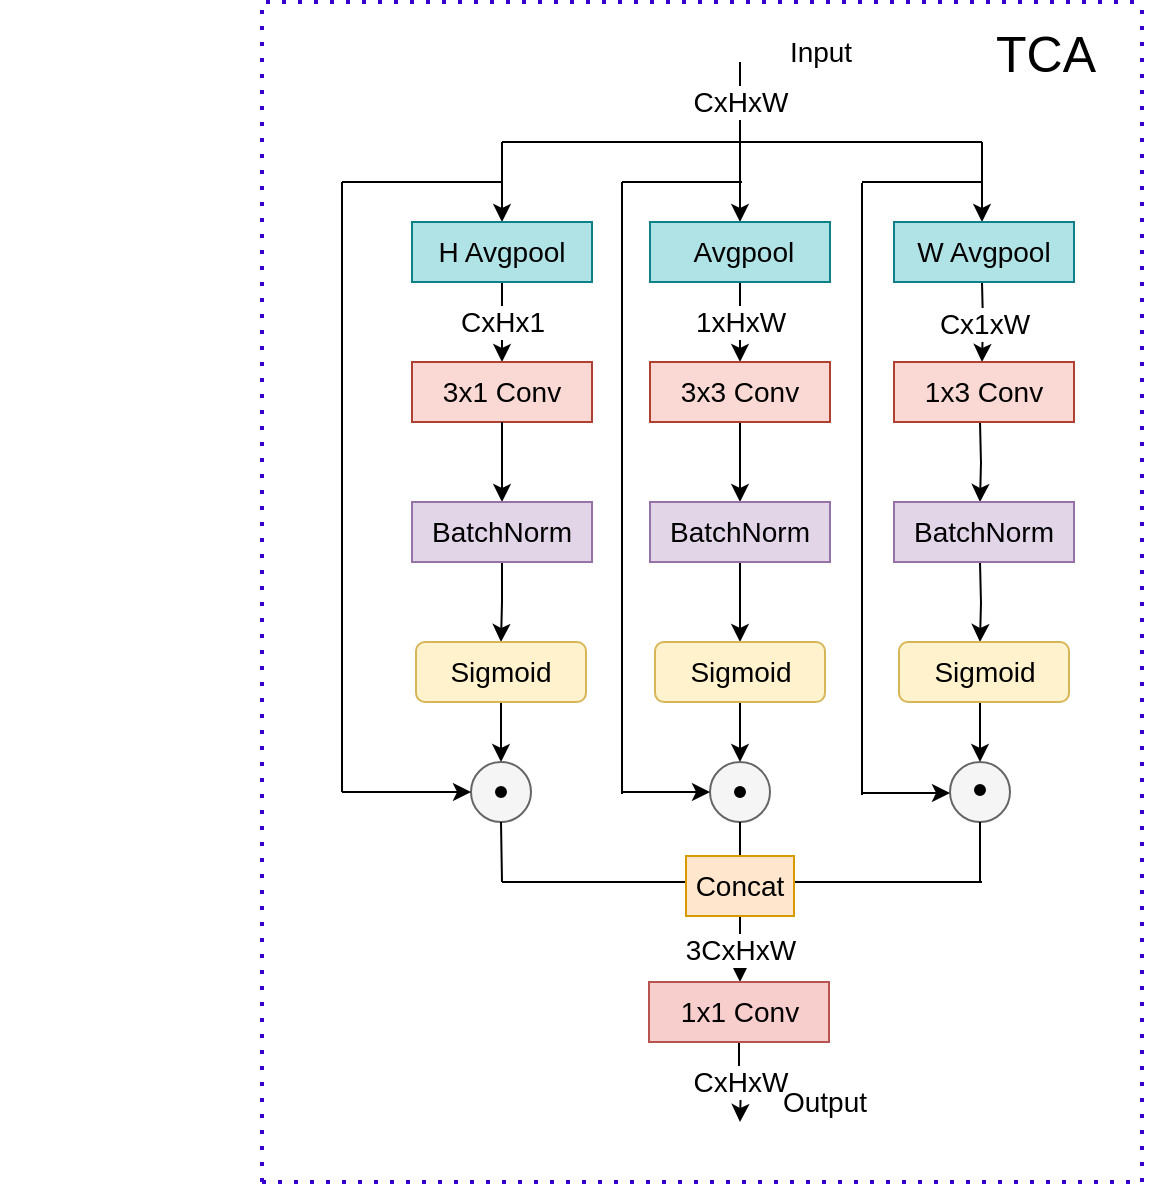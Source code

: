 <mxfile version="20.3.0" type="github">
  <diagram id="OD12084eJvB-rHa-j5aZ" name="第 1 页">
    <mxGraphModel dx="782" dy="468" grid="1" gridSize="10" guides="1" tooltips="1" connect="1" arrows="1" fold="1" page="1" pageScale="1" pageWidth="827" pageHeight="1169" math="0" shadow="0">
      <root>
        <mxCell id="0" />
        <mxCell id="1" parent="0" />
        <mxCell id="e4gEt2wWb0Jjv1eaQD8x-2" value="CxHxW" style="endArrow=none;html=1;rounded=0;fontSize=14;" parent="1" edge="1">
          <mxGeometry width="50" height="50" relative="1" as="geometry">
            <mxPoint x="399" y="120" as="sourcePoint" />
            <mxPoint x="399" y="80" as="targetPoint" />
          </mxGeometry>
        </mxCell>
        <mxCell id="e4gEt2wWb0Jjv1eaQD8x-3" value="" style="endArrow=none;html=1;rounded=0;" parent="1" edge="1">
          <mxGeometry width="50" height="50" relative="1" as="geometry">
            <mxPoint x="280" y="120" as="sourcePoint" />
            <mxPoint x="400" y="120" as="targetPoint" />
          </mxGeometry>
        </mxCell>
        <mxCell id="e4gEt2wWb0Jjv1eaQD8x-5" value="" style="endArrow=classic;html=1;rounded=0;" parent="1" edge="1">
          <mxGeometry width="50" height="50" relative="1" as="geometry">
            <mxPoint x="280" y="120" as="sourcePoint" />
            <mxPoint x="280" y="160" as="targetPoint" />
          </mxGeometry>
        </mxCell>
        <mxCell id="e4gEt2wWb0Jjv1eaQD8x-13" value="CxHx1" style="edgeStyle=orthogonalEdgeStyle;rounded=0;orthogonalLoop=1;jettySize=auto;html=1;exitX=0.5;exitY=1;exitDx=0;exitDy=0;fontSize=14;" parent="1" source="e4gEt2wWb0Jjv1eaQD8x-6" edge="1">
          <mxGeometry relative="1" as="geometry">
            <mxPoint x="280" y="230" as="targetPoint" />
            <Array as="points">
              <mxPoint x="280" y="230" />
              <mxPoint x="280" y="230" />
            </Array>
          </mxGeometry>
        </mxCell>
        <mxCell id="e4gEt2wWb0Jjv1eaQD8x-6" value="&lt;font style=&quot;font-size: 14px;&quot;&gt;H Avgpool&lt;/font&gt;" style="rounded=0;whiteSpace=wrap;html=1;fillColor=#b0e3e6;strokeColor=#0e8088;" parent="1" vertex="1">
          <mxGeometry x="235" y="160" width="90" height="30" as="geometry" />
        </mxCell>
        <mxCell id="e4gEt2wWb0Jjv1eaQD8x-7" value="" style="endArrow=classic;html=1;rounded=0;fontSize=14;" parent="1" edge="1">
          <mxGeometry width="50" height="50" relative="1" as="geometry">
            <mxPoint x="399" y="120" as="sourcePoint" />
            <mxPoint x="399" y="160" as="targetPoint" />
          </mxGeometry>
        </mxCell>
        <mxCell id="e4gEt2wWb0Jjv1eaQD8x-17" value="1xHxW" style="edgeStyle=orthogonalEdgeStyle;rounded=0;orthogonalLoop=1;jettySize=auto;html=1;exitX=0.5;exitY=1;exitDx=0;exitDy=0;entryX=0.5;entryY=0;entryDx=0;entryDy=0;fontSize=14;" parent="1" source="e4gEt2wWb0Jjv1eaQD8x-8" target="e4gEt2wWb0Jjv1eaQD8x-15" edge="1">
          <mxGeometry relative="1" as="geometry" />
        </mxCell>
        <mxCell id="e4gEt2wWb0Jjv1eaQD8x-8" value="&lt;font style=&quot;font-size: 14px;&quot;&gt;&amp;nbsp;Avgpool&lt;/font&gt;" style="rounded=0;whiteSpace=wrap;html=1;fillColor=#b0e3e6;strokeColor=#0e8088;" parent="1" vertex="1">
          <mxGeometry x="354" y="160" width="90" height="30" as="geometry" />
        </mxCell>
        <mxCell id="e4gEt2wWb0Jjv1eaQD8x-9" value="" style="endArrow=none;html=1;rounded=0;fontSize=14;" parent="1" edge="1">
          <mxGeometry width="50" height="50" relative="1" as="geometry">
            <mxPoint x="400" y="120" as="sourcePoint" />
            <mxPoint x="520" y="120" as="targetPoint" />
          </mxGeometry>
        </mxCell>
        <mxCell id="e4gEt2wWb0Jjv1eaQD8x-10" value="" style="endArrow=classic;html=1;rounded=0;fontSize=14;" parent="1" edge="1">
          <mxGeometry width="50" height="50" relative="1" as="geometry">
            <mxPoint x="520" y="120" as="sourcePoint" />
            <mxPoint x="520" y="160" as="targetPoint" />
          </mxGeometry>
        </mxCell>
        <mxCell id="e4gEt2wWb0Jjv1eaQD8x-18" value="Cx1xW" style="edgeStyle=orthogonalEdgeStyle;rounded=0;orthogonalLoop=1;jettySize=auto;html=1;exitX=0.5;exitY=1;exitDx=0;exitDy=0;entryX=0.5;entryY=0;entryDx=0;entryDy=0;fontSize=14;" parent="1" edge="1">
          <mxGeometry relative="1" as="geometry">
            <mxPoint x="520" y="190" as="sourcePoint" />
            <mxPoint x="520" y="230" as="targetPoint" />
          </mxGeometry>
        </mxCell>
        <mxCell id="e4gEt2wWb0Jjv1eaQD8x-11" value="&lt;font style=&quot;font-size: 14px;&quot;&gt;W Avgpool&lt;/font&gt;" style="rounded=0;whiteSpace=wrap;html=1;fillColor=#b0e3e6;strokeColor=#0e8088;" parent="1" vertex="1">
          <mxGeometry x="476" y="160" width="90" height="30" as="geometry" />
        </mxCell>
        <mxCell id="e4gEt2wWb0Jjv1eaQD8x-14" value="&lt;span style=&quot;font-size: 14px;&quot;&gt;3x1 Conv&lt;/span&gt;" style="rounded=0;whiteSpace=wrap;html=1;fillColor=#fad9d5;strokeColor=#ae4132;" parent="1" vertex="1">
          <mxGeometry x="235" y="230" width="90" height="30" as="geometry" />
        </mxCell>
        <mxCell id="e4gEt2wWb0Jjv1eaQD8x-23" style="edgeStyle=orthogonalEdgeStyle;rounded=0;orthogonalLoop=1;jettySize=auto;html=1;exitX=0.5;exitY=1;exitDx=0;exitDy=0;entryX=0.5;entryY=0;entryDx=0;entryDy=0;fontSize=14;" parent="1" source="e4gEt2wWb0Jjv1eaQD8x-15" target="e4gEt2wWb0Jjv1eaQD8x-21" edge="1">
          <mxGeometry relative="1" as="geometry" />
        </mxCell>
        <mxCell id="e4gEt2wWb0Jjv1eaQD8x-15" value="&lt;span style=&quot;font-size: 14px;&quot;&gt;3x3 Conv&lt;/span&gt;" style="rounded=0;whiteSpace=wrap;html=1;fillColor=#fad9d5;strokeColor=#ae4132;" parent="1" vertex="1">
          <mxGeometry x="354" y="230" width="90" height="30" as="geometry" />
        </mxCell>
        <mxCell id="e4gEt2wWb0Jjv1eaQD8x-24" style="edgeStyle=orthogonalEdgeStyle;rounded=0;orthogonalLoop=1;jettySize=auto;html=1;exitX=0.5;exitY=1;exitDx=0;exitDy=0;entryX=0.5;entryY=0;entryDx=0;entryDy=0;fontSize=14;" parent="1" edge="1">
          <mxGeometry relative="1" as="geometry">
            <mxPoint x="519" y="260" as="sourcePoint" />
            <mxPoint x="519" y="300" as="targetPoint" />
          </mxGeometry>
        </mxCell>
        <mxCell id="e4gEt2wWb0Jjv1eaQD8x-16" value="&lt;span style=&quot;font-size: 14px;&quot;&gt;1x3 Conv&lt;/span&gt;" style="rounded=0;whiteSpace=wrap;html=1;fillColor=#fad9d5;strokeColor=#ae4132;" parent="1" vertex="1">
          <mxGeometry x="476" y="230" width="90" height="30" as="geometry" />
        </mxCell>
        <mxCell id="e4gEt2wWb0Jjv1eaQD8x-19" value="" style="endArrow=classic;html=1;rounded=0;fontSize=14;exitX=0.5;exitY=1;exitDx=0;exitDy=0;" parent="1" source="e4gEt2wWb0Jjv1eaQD8x-14" edge="1">
          <mxGeometry width="50" height="50" relative="1" as="geometry">
            <mxPoint x="340" y="270" as="sourcePoint" />
            <mxPoint x="280" y="300" as="targetPoint" />
          </mxGeometry>
        </mxCell>
        <mxCell id="e4gEt2wWb0Jjv1eaQD8x-29" style="edgeStyle=orthogonalEdgeStyle;rounded=0;orthogonalLoop=1;jettySize=auto;html=1;exitX=0.5;exitY=1;exitDx=0;exitDy=0;entryX=0.5;entryY=0;entryDx=0;entryDy=0;fontSize=14;" parent="1" source="e4gEt2wWb0Jjv1eaQD8x-20" target="e4gEt2wWb0Jjv1eaQD8x-26" edge="1">
          <mxGeometry relative="1" as="geometry" />
        </mxCell>
        <mxCell id="e4gEt2wWb0Jjv1eaQD8x-20" value="&lt;span style=&quot;font-size: 14px;&quot;&gt;BatchNorm&lt;/span&gt;" style="rounded=0;whiteSpace=wrap;html=1;fillColor=#e1d5e7;strokeColor=#9673a6;" parent="1" vertex="1">
          <mxGeometry x="235" y="300" width="90" height="30" as="geometry" />
        </mxCell>
        <mxCell id="e4gEt2wWb0Jjv1eaQD8x-30" style="edgeStyle=orthogonalEdgeStyle;rounded=0;orthogonalLoop=1;jettySize=auto;html=1;exitX=0.5;exitY=1;exitDx=0;exitDy=0;entryX=0.5;entryY=0;entryDx=0;entryDy=0;fontSize=14;" parent="1" source="e4gEt2wWb0Jjv1eaQD8x-21" target="e4gEt2wWb0Jjv1eaQD8x-27" edge="1">
          <mxGeometry relative="1" as="geometry" />
        </mxCell>
        <mxCell id="e4gEt2wWb0Jjv1eaQD8x-21" value="&lt;span style=&quot;font-size: 14px;&quot;&gt;BatchNorm&lt;/span&gt;" style="rounded=0;whiteSpace=wrap;html=1;fillColor=#e1d5e7;strokeColor=#9673a6;" parent="1" vertex="1">
          <mxGeometry x="354" y="300" width="90" height="30" as="geometry" />
        </mxCell>
        <mxCell id="e4gEt2wWb0Jjv1eaQD8x-31" style="edgeStyle=orthogonalEdgeStyle;rounded=0;orthogonalLoop=1;jettySize=auto;html=1;exitX=0.5;exitY=1;exitDx=0;exitDy=0;entryX=0.5;entryY=0;entryDx=0;entryDy=0;fontSize=14;" parent="1" edge="1">
          <mxGeometry relative="1" as="geometry">
            <mxPoint x="519" y="330" as="sourcePoint" />
            <mxPoint x="519" y="370" as="targetPoint" />
          </mxGeometry>
        </mxCell>
        <mxCell id="e4gEt2wWb0Jjv1eaQD8x-22" value="&lt;span style=&quot;font-size: 14px;&quot;&gt;BatchNorm&lt;/span&gt;" style="rounded=0;whiteSpace=wrap;html=1;fillColor=#e1d5e7;strokeColor=#9673a6;" parent="1" vertex="1">
          <mxGeometry x="476" y="300" width="90" height="30" as="geometry" />
        </mxCell>
        <mxCell id="e4gEt2wWb0Jjv1eaQD8x-35" style="edgeStyle=orthogonalEdgeStyle;rounded=0;orthogonalLoop=1;jettySize=auto;html=1;exitX=0.5;exitY=1;exitDx=0;exitDy=0;entryX=0.5;entryY=0;entryDx=0;entryDy=0;fontSize=14;" parent="1" source="e4gEt2wWb0Jjv1eaQD8x-26" target="e4gEt2wWb0Jjv1eaQD8x-32" edge="1">
          <mxGeometry relative="1" as="geometry" />
        </mxCell>
        <mxCell id="e4gEt2wWb0Jjv1eaQD8x-26" value="Sigmoid" style="rounded=1;whiteSpace=wrap;html=1;fontSize=14;fillColor=#fff2cc;strokeColor=#d6b656;" parent="1" vertex="1">
          <mxGeometry x="237" y="370" width="85" height="30" as="geometry" />
        </mxCell>
        <mxCell id="e4gEt2wWb0Jjv1eaQD8x-36" style="edgeStyle=orthogonalEdgeStyle;rounded=0;orthogonalLoop=1;jettySize=auto;html=1;exitX=0.5;exitY=1;exitDx=0;exitDy=0;entryX=0.5;entryY=0;entryDx=0;entryDy=0;fontSize=14;" parent="1" source="e4gEt2wWb0Jjv1eaQD8x-27" edge="1">
          <mxGeometry relative="1" as="geometry">
            <mxPoint x="399" y="430" as="targetPoint" />
          </mxGeometry>
        </mxCell>
        <mxCell id="e4gEt2wWb0Jjv1eaQD8x-27" value="Sigmoid" style="rounded=1;whiteSpace=wrap;html=1;fontSize=14;fillColor=#fff2cc;strokeColor=#d6b656;" parent="1" vertex="1">
          <mxGeometry x="356.5" y="370" width="85" height="30" as="geometry" />
        </mxCell>
        <mxCell id="e4gEt2wWb0Jjv1eaQD8x-37" style="edgeStyle=orthogonalEdgeStyle;rounded=0;orthogonalLoop=1;jettySize=auto;html=1;exitX=0.5;exitY=1;exitDx=0;exitDy=0;entryX=0.5;entryY=0;entryDx=0;entryDy=0;fontSize=14;" parent="1" edge="1">
          <mxGeometry relative="1" as="geometry">
            <mxPoint x="519" y="400" as="sourcePoint" />
            <mxPoint x="519" y="430" as="targetPoint" />
          </mxGeometry>
        </mxCell>
        <mxCell id="e4gEt2wWb0Jjv1eaQD8x-28" value="Sigmoid" style="rounded=1;whiteSpace=wrap;html=1;fontSize=14;fillColor=#fff2cc;strokeColor=#d6b656;" parent="1" vertex="1">
          <mxGeometry x="478.5" y="370" width="85" height="30" as="geometry" />
        </mxCell>
        <mxCell id="e4gEt2wWb0Jjv1eaQD8x-32" value="" style="ellipse;whiteSpace=wrap;html=1;aspect=fixed;fontSize=14;fillColor=#f5f5f5;fontColor=#333333;strokeColor=#666666;" parent="1" vertex="1">
          <mxGeometry x="264.5" y="430" width="30" height="30" as="geometry" />
        </mxCell>
        <mxCell id="e4gEt2wWb0Jjv1eaQD8x-38" value="" style="ellipse;whiteSpace=wrap;html=1;aspect=fixed;fontSize=14;" parent="1" vertex="1">
          <mxGeometry x="30" y="290" as="geometry" />
        </mxCell>
        <mxCell id="e4gEt2wWb0Jjv1eaQD8x-39" value="" style="ellipse;whiteSpace=wrap;html=1;aspect=fixed;fontSize=14;strokeColor=#000000;fillColor=#000000;" parent="1" vertex="1">
          <mxGeometry x="277" y="442.5" width="5" height="5" as="geometry" />
        </mxCell>
        <mxCell id="e4gEt2wWb0Jjv1eaQD8x-42" value="" style="ellipse;whiteSpace=wrap;html=1;aspect=fixed;fontSize=14;fillColor=#f5f5f5;fontColor=#333333;strokeColor=#666666;" parent="1" vertex="1">
          <mxGeometry x="384" y="430" width="30" height="30" as="geometry" />
        </mxCell>
        <mxCell id="e4gEt2wWb0Jjv1eaQD8x-43" value="" style="ellipse;whiteSpace=wrap;html=1;aspect=fixed;fontSize=14;strokeColor=#000000;fillColor=#000000;" parent="1" vertex="1">
          <mxGeometry x="396.5" y="442.5" width="5" height="5" as="geometry" />
        </mxCell>
        <mxCell id="e4gEt2wWb0Jjv1eaQD8x-46" value="" style="ellipse;whiteSpace=wrap;html=1;aspect=fixed;fontSize=14;fillColor=#f5f5f5;fontColor=#333333;strokeColor=#666666;" parent="1" vertex="1">
          <mxGeometry x="504" y="430" width="30" height="30" as="geometry" />
        </mxCell>
        <mxCell id="e4gEt2wWb0Jjv1eaQD8x-47" value="" style="ellipse;whiteSpace=wrap;html=1;aspect=fixed;fontSize=14;strokeColor=#000000;fillColor=#000000;" parent="1" vertex="1">
          <mxGeometry x="516.5" y="441.5" width="5" height="5" as="geometry" />
        </mxCell>
        <mxCell id="e4gEt2wWb0Jjv1eaQD8x-54" value="" style="endArrow=none;html=1;rounded=0;fontSize=14;" parent="1" edge="1">
          <mxGeometry width="50" height="50" relative="1" as="geometry">
            <mxPoint x="200" y="140" as="sourcePoint" />
            <mxPoint x="280" y="140" as="targetPoint" />
          </mxGeometry>
        </mxCell>
        <mxCell id="e4gEt2wWb0Jjv1eaQD8x-55" value="" style="endArrow=none;html=1;rounded=0;fontSize=14;" parent="1" edge="1">
          <mxGeometry width="50" height="50" relative="1" as="geometry">
            <mxPoint x="200" y="445" as="sourcePoint" />
            <mxPoint x="200" y="140" as="targetPoint" />
          </mxGeometry>
        </mxCell>
        <mxCell id="e4gEt2wWb0Jjv1eaQD8x-56" value="" style="endArrow=classic;html=1;rounded=0;fontSize=14;entryX=0;entryY=0.5;entryDx=0;entryDy=0;" parent="1" target="e4gEt2wWb0Jjv1eaQD8x-32" edge="1">
          <mxGeometry width="50" height="50" relative="1" as="geometry">
            <mxPoint x="200" y="445" as="sourcePoint" />
            <mxPoint x="260" y="444" as="targetPoint" />
          </mxGeometry>
        </mxCell>
        <mxCell id="e4gEt2wWb0Jjv1eaQD8x-96" value="" style="endArrow=none;html=1;rounded=0;fontSize=14;" parent="1" edge="1">
          <mxGeometry width="50" height="50" relative="1" as="geometry">
            <mxPoint x="340" y="140" as="sourcePoint" />
            <mxPoint x="400" y="140" as="targetPoint" />
          </mxGeometry>
        </mxCell>
        <mxCell id="e4gEt2wWb0Jjv1eaQD8x-97" value="" style="endArrow=none;html=1;rounded=0;fontSize=14;" parent="1" edge="1">
          <mxGeometry width="50" height="50" relative="1" as="geometry">
            <mxPoint x="340" y="446" as="sourcePoint" />
            <mxPoint x="340" y="140" as="targetPoint" />
          </mxGeometry>
        </mxCell>
        <mxCell id="e4gEt2wWb0Jjv1eaQD8x-98" value="" style="endArrow=classic;html=1;rounded=0;fontSize=14;" parent="1" edge="1">
          <mxGeometry width="50" height="50" relative="1" as="geometry">
            <mxPoint x="340" y="445" as="sourcePoint" />
            <mxPoint x="384" y="445" as="targetPoint" />
          </mxGeometry>
        </mxCell>
        <mxCell id="e4gEt2wWb0Jjv1eaQD8x-99" value="" style="endArrow=none;html=1;rounded=0;fontSize=14;" parent="1" edge="1">
          <mxGeometry width="50" height="50" relative="1" as="geometry">
            <mxPoint x="460" y="446.5" as="sourcePoint" />
            <mxPoint x="460" y="140.5" as="targetPoint" />
          </mxGeometry>
        </mxCell>
        <mxCell id="e4gEt2wWb0Jjv1eaQD8x-100" value="" style="endArrow=classic;html=1;rounded=0;fontSize=14;" parent="1" edge="1">
          <mxGeometry width="50" height="50" relative="1" as="geometry">
            <mxPoint x="460" y="445.5" as="sourcePoint" />
            <mxPoint x="504" y="445.5" as="targetPoint" />
          </mxGeometry>
        </mxCell>
        <mxCell id="e4gEt2wWb0Jjv1eaQD8x-101" value="" style="endArrow=none;html=1;rounded=0;fontSize=14;" parent="1" edge="1">
          <mxGeometry width="50" height="50" relative="1" as="geometry">
            <mxPoint x="460" y="140" as="sourcePoint" />
            <mxPoint x="520" y="140" as="targetPoint" />
          </mxGeometry>
        </mxCell>
        <mxCell id="e4gEt2wWb0Jjv1eaQD8x-103" value="" style="endArrow=none;html=1;rounded=0;fontSize=14;entryX=0.5;entryY=1;entryDx=0;entryDy=0;" parent="1" target="e4gEt2wWb0Jjv1eaQD8x-32" edge="1">
          <mxGeometry width="50" height="50" relative="1" as="geometry">
            <mxPoint x="280" y="490" as="sourcePoint" />
            <mxPoint x="330" y="500" as="targetPoint" />
          </mxGeometry>
        </mxCell>
        <mxCell id="e4gEt2wWb0Jjv1eaQD8x-104" value="" style="endArrow=none;html=1;rounded=0;fontSize=14;" parent="1" edge="1">
          <mxGeometry width="50" height="50" relative="1" as="geometry">
            <mxPoint x="280" y="490" as="sourcePoint" />
            <mxPoint x="380" y="490" as="targetPoint" />
          </mxGeometry>
        </mxCell>
        <mxCell id="e4gEt2wWb0Jjv1eaQD8x-105" value="" style="endArrow=none;html=1;rounded=0;fontSize=14;entryX=0.5;entryY=1;entryDx=0;entryDy=0;startArrow=none;exitX=0.5;exitY=0;exitDx=0;exitDy=0;" parent="1" source="e4gEt2wWb0Jjv1eaQD8x-110" target="e4gEt2wWb0Jjv1eaQD8x-42" edge="1">
          <mxGeometry width="50" height="50" relative="1" as="geometry">
            <mxPoint x="399" y="470" as="sourcePoint" />
            <mxPoint x="440" y="510" as="targetPoint" />
          </mxGeometry>
        </mxCell>
        <mxCell id="e4gEt2wWb0Jjv1eaQD8x-106" value="" style="endArrow=none;html=1;rounded=0;fontSize=14;entryX=0.5;entryY=1;entryDx=0;entryDy=0;" parent="1" target="e4gEt2wWb0Jjv1eaQD8x-46" edge="1">
          <mxGeometry width="50" height="50" relative="1" as="geometry">
            <mxPoint x="519" y="490" as="sourcePoint" />
            <mxPoint x="530" y="500" as="targetPoint" />
          </mxGeometry>
        </mxCell>
        <mxCell id="e4gEt2wWb0Jjv1eaQD8x-107" value="" style="endArrow=none;html=1;rounded=0;fontSize=14;" parent="1" edge="1">
          <mxGeometry width="50" height="50" relative="1" as="geometry">
            <mxPoint x="420" y="490" as="sourcePoint" />
            <mxPoint x="520" y="490" as="targetPoint" />
          </mxGeometry>
        </mxCell>
        <mxCell id="e4gEt2wWb0Jjv1eaQD8x-111" value="3CxHxW" style="edgeStyle=orthogonalEdgeStyle;rounded=0;orthogonalLoop=1;jettySize=auto;html=1;exitX=0.5;exitY=1;exitDx=0;exitDy=0;fontSize=14;" parent="1" source="e4gEt2wWb0Jjv1eaQD8x-110" edge="1">
          <mxGeometry relative="1" as="geometry">
            <mxPoint x="399" y="540" as="targetPoint" />
          </mxGeometry>
        </mxCell>
        <mxCell id="e4gEt2wWb0Jjv1eaQD8x-110" value="Concat" style="rounded=0;whiteSpace=wrap;html=1;strokeColor=#d79b00;fontSize=14;fillColor=#ffe6cc;" parent="1" vertex="1">
          <mxGeometry x="372" y="477" width="54" height="30" as="geometry" />
        </mxCell>
        <mxCell id="e4gEt2wWb0Jjv1eaQD8x-113" value="CxHxW" style="edgeStyle=orthogonalEdgeStyle;rounded=0;orthogonalLoop=1;jettySize=auto;html=1;exitX=0.5;exitY=1;exitDx=0;exitDy=0;fontSize=14;" parent="1" source="e4gEt2wWb0Jjv1eaQD8x-112" edge="1">
          <mxGeometry relative="1" as="geometry">
            <mxPoint x="399" y="610" as="targetPoint" />
          </mxGeometry>
        </mxCell>
        <mxCell id="e4gEt2wWb0Jjv1eaQD8x-112" value="&lt;span style=&quot;font-size: 14px;&quot;&gt;1x1 Conv&lt;/span&gt;" style="rounded=0;whiteSpace=wrap;html=1;fillColor=#f8cecc;strokeColor=#b85450;" parent="1" vertex="1">
          <mxGeometry x="353.5" y="540" width="90" height="30" as="geometry" />
        </mxCell>
        <mxCell id="e4gEt2wWb0Jjv1eaQD8x-114" value="&lt;font style=&quot;font-size: 14px;&quot;&gt;Input&lt;/font&gt;" style="text;html=1;align=center;verticalAlign=middle;resizable=0;points=[];autosize=1;strokeColor=none;fillColor=none;fontSize=14;" parent="1" vertex="1">
          <mxGeometry x="414" y="60" width="50" height="30" as="geometry" />
        </mxCell>
        <mxCell id="e4gEt2wWb0Jjv1eaQD8x-115" value="Output" style="text;html=1;align=center;verticalAlign=middle;resizable=0;points=[];autosize=1;strokeColor=none;fillColor=none;fontSize=14;" parent="1" vertex="1">
          <mxGeometry x="406" y="585" width="70" height="30" as="geometry" />
        </mxCell>
        <mxCell id="dokoNwKQlSGyizpG3MFc-1" value="" style="endArrow=none;dashed=1;html=1;dashPattern=1 3;strokeWidth=2;rounded=0;fontSize=25;fillColor=#6a00ff;strokeColor=#3700CC;" edge="1" parent="1">
          <mxGeometry width="50" height="50" relative="1" as="geometry">
            <mxPoint x="160" y="640" as="sourcePoint" />
            <mxPoint x="160" y="50" as="targetPoint" />
          </mxGeometry>
        </mxCell>
        <mxCell id="dokoNwKQlSGyizpG3MFc-2" value="" style="endArrow=none;dashed=1;html=1;dashPattern=1 3;strokeWidth=2;rounded=0;fontSize=25;fillColor=#6a00ff;strokeColor=#3700CC;" edge="1" parent="1">
          <mxGeometry width="50" height="50" relative="1" as="geometry">
            <mxPoint x="160" y="640" as="sourcePoint" />
            <mxPoint x="600" y="640" as="targetPoint" />
          </mxGeometry>
        </mxCell>
        <mxCell id="dokoNwKQlSGyizpG3MFc-5" value="" style="endArrow=none;dashed=1;html=1;dashPattern=1 3;strokeWidth=2;rounded=0;fontSize=25;fillColor=#6a00ff;strokeColor=#3700CC;" edge="1" parent="1">
          <mxGeometry width="50" height="50" relative="1" as="geometry">
            <mxPoint x="162" y="50" as="sourcePoint" />
            <mxPoint x="602" y="50" as="targetPoint" />
          </mxGeometry>
        </mxCell>
        <mxCell id="dokoNwKQlSGyizpG3MFc-6" value="" style="endArrow=none;dashed=1;html=1;dashPattern=1 3;strokeWidth=2;rounded=0;fontSize=25;fillColor=#6a00ff;strokeColor=#3700CC;" edge="1" parent="1">
          <mxGeometry width="50" height="50" relative="1" as="geometry">
            <mxPoint x="600" y="640" as="sourcePoint" />
            <mxPoint x="600" y="50" as="targetPoint" />
          </mxGeometry>
        </mxCell>
        <mxCell id="dokoNwKQlSGyizpG3MFc-7" value="TCA" style="text;html=1;strokeColor=none;fillColor=none;align=center;verticalAlign=middle;whiteSpace=wrap;rounded=0;fontSize=25;" vertex="1" parent="1">
          <mxGeometry x="522" y="60" width="60" height="30" as="geometry" />
        </mxCell>
      </root>
    </mxGraphModel>
  </diagram>
</mxfile>
